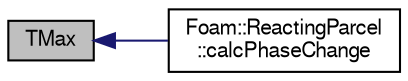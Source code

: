 digraph "TMax"
{
  bgcolor="transparent";
  edge [fontname="FreeSans",fontsize="10",labelfontname="FreeSans",labelfontsize="10"];
  node [fontname="FreeSans",fontsize="10",shape=record];
  rankdir="LR";
  Node1 [label="TMax",height=0.2,width=0.4,color="black", fillcolor="grey75", style="filled" fontcolor="black"];
  Node1 -> Node2 [dir="back",color="midnightblue",fontsize="10",style="solid",fontname="FreeSans"];
  Node2 [label="Foam::ReactingParcel\l::calcPhaseChange",height=0.2,width=0.4,color="black",URL="$a02030.html#a623a7991bedba1b8b242d4af39643a14",tooltip="Calculate Phase change. "];
}

